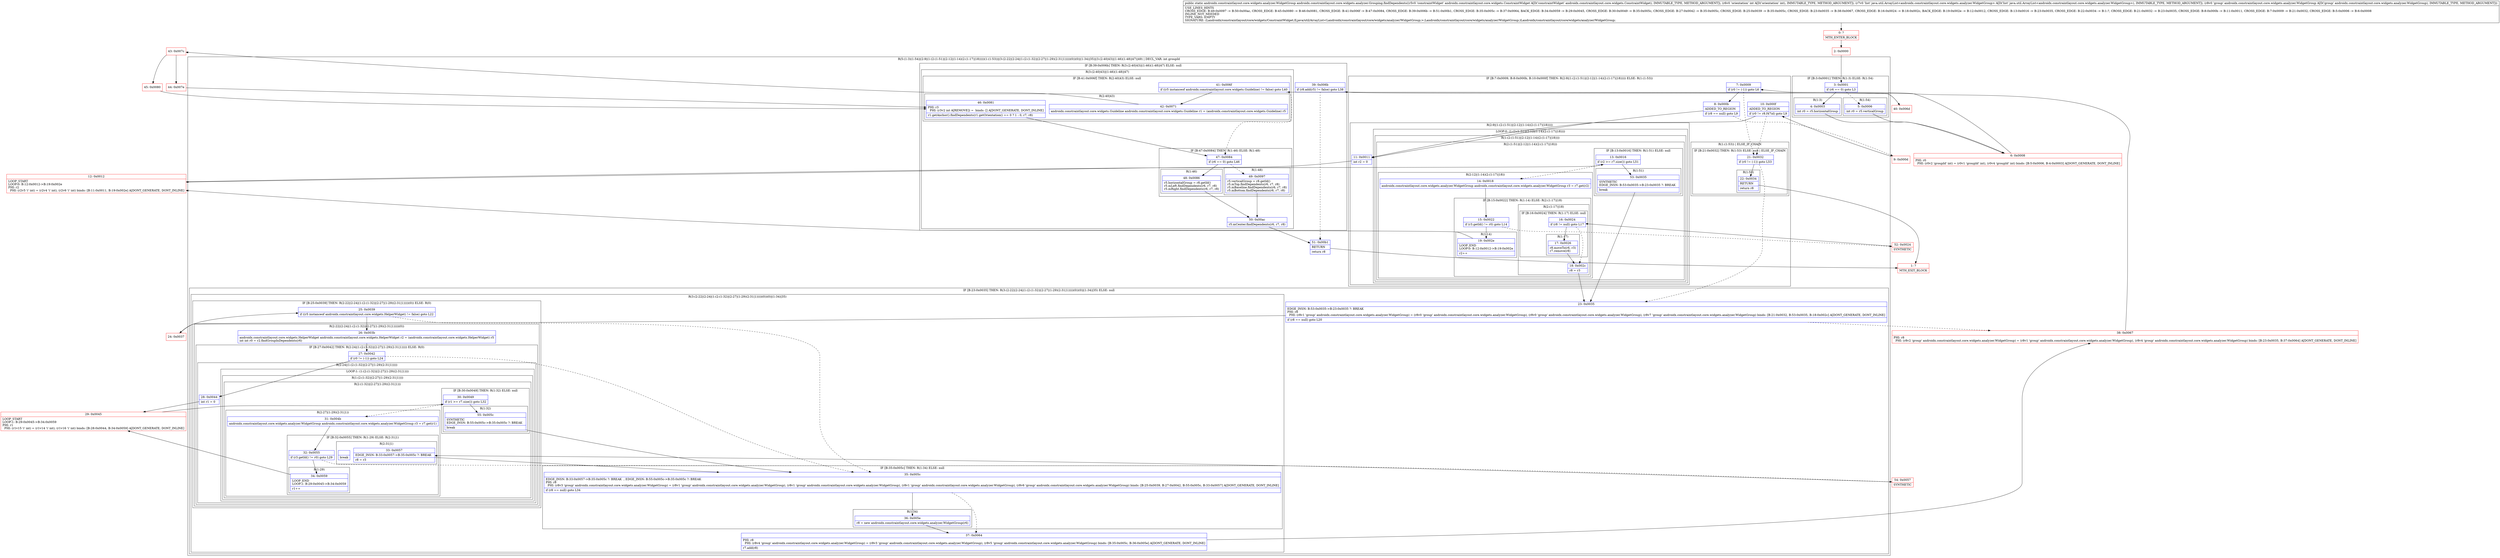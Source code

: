 digraph "CFG forandroidx.constraintlayout.core.widgets.analyzer.Grouping.findDependents(Landroidx\/constraintlayout\/core\/widgets\/ConstraintWidget;ILjava\/util\/ArrayList;Landroidx\/constraintlayout\/core\/widgets\/analyzer\/WidgetGroup;)Landroidx\/constraintlayout\/core\/widgets\/analyzer\/WidgetGroup;" {
subgraph cluster_Region_1339452352 {
label = "R(5:(1:3)(1:54)|(2:9|(1:(2:(1:51)|(2:12|(1:14)(2:(1:17)|18)))))(1:(1:53))|(3:(2:22|(2:24|(1:(2:(1:32)|(2:27|(1:29)(2:31|1)))))(0))(0)|(1:34)|35)|(3:(2:40|43)|(1:46)(1:48)|47)|49) | DECL_VAR: int groupId\l";
node [shape=record,color=blue];
subgraph cluster_IfRegion_1385176557 {
label = "IF [B:3:0x0001] THEN: R(1:3) ELSE: R(1:54)";
node [shape=record,color=blue];
Node_3 [shape=record,label="{3\:\ 0x0001|if (r6 == 0) goto L3\l}"];
subgraph cluster_Region_493987637 {
label = "R(1:3)";
node [shape=record,color=blue];
Node_4 [shape=record,label="{4\:\ 0x0003|int r0 = r5.horizontalGroup\l}"];
}
subgraph cluster_Region_1345706205 {
label = "R(1:54)";
node [shape=record,color=blue];
Node_5 [shape=record,label="{5\:\ 0x0006|int r0 = r5.verticalGroup\l}"];
}
}
subgraph cluster_IfRegion_32450272 {
label = "IF [B:7:0x0009, B:8:0x000b, B:10:0x000f] THEN: R(2:9|(1:(2:(1:51)|(2:12|(1:14)(2:(1:17)|18))))) ELSE: R(1:(1:53))";
node [shape=record,color=blue];
Node_7 [shape=record,label="{7\:\ 0x0009|if (r0 != (\-1)) goto L6\l}"];
Node_8 [shape=record,label="{8\:\ 0x000b|ADDED_TO_REGION\l|if (r8 == null) goto L9\l}"];
Node_10 [shape=record,label="{10\:\ 0x000f|ADDED_TO_REGION\l|if (r0 != r8.f47id) goto L9\l}"];
subgraph cluster_Region_867439613 {
label = "R(2:9|(1:(2:(1:51)|(2:12|(1:14)(2:(1:17)|18)))))";
node [shape=record,color=blue];
Node_11 [shape=record,label="{11\:\ 0x0011|int r2 = 0\l}"];
subgraph cluster_LoopRegion_1943869363 {
label = "LOOP:0: (1:(2:(1:51)|(2:12|(1:14)(2:(1:17)|18))))";
node [shape=record,color=blue];
subgraph cluster_Region_262797923 {
label = "R(1:(2:(1:51)|(2:12|(1:14)(2:(1:17)|18))))";
node [shape=record,color=blue];
subgraph cluster_Region_1568989454 {
label = "R(2:(1:51)|(2:12|(1:14)(2:(1:17)|18)))";
node [shape=record,color=blue];
subgraph cluster_IfRegion_578137570 {
label = "IF [B:13:0x0016] THEN: R(1:51) ELSE: null";
node [shape=record,color=blue];
Node_13 [shape=record,label="{13\:\ 0x0016|if (r2 \>= r7.size()) goto L51\l}"];
subgraph cluster_Region_623117432 {
label = "R(1:51)";
node [shape=record,color=blue];
Node_53 [shape=record,label="{53\:\ 0x0035|SYNTHETIC\lEDGE_INSN: B:53:0x0035\-\>B:23:0x0035 ?: BREAK  \l|break\l}"];
}
}
subgraph cluster_Region_705909798 {
label = "R(2:12|(1:14)(2:(1:17)|18))";
node [shape=record,color=blue];
Node_14 [shape=record,label="{14\:\ 0x0018|androidx.constraintlayout.core.widgets.analyzer.WidgetGroup androidx.constraintlayout.core.widgets.analyzer.WidgetGroup r3 = r7.get(r2)\l}"];
subgraph cluster_IfRegion_967545186 {
label = "IF [B:15:0x0022] THEN: R(1:14) ELSE: R(2:(1:17)|18)";
node [shape=record,color=blue];
Node_15 [shape=record,label="{15\:\ 0x0022|if (r3.getId() != r0) goto L14\l}"];
subgraph cluster_Region_1018979095 {
label = "R(1:14)";
node [shape=record,color=blue];
Node_19 [shape=record,label="{19\:\ 0x002e|LOOP_END\lLOOP:0: B:12:0x0012\-\>B:19:0x002e\l|r2++\l}"];
}
subgraph cluster_Region_1774539294 {
label = "R(2:(1:17)|18)";
node [shape=record,color=blue];
subgraph cluster_IfRegion_1054867424 {
label = "IF [B:16:0x0024] THEN: R(1:17) ELSE: null";
node [shape=record,color=blue];
Node_16 [shape=record,label="{16\:\ 0x0024|if (r8 != null) goto L17\l}"];
subgraph cluster_Region_1724967323 {
label = "R(1:17)";
node [shape=record,color=blue];
Node_17 [shape=record,label="{17\:\ 0x0026|r8.moveTo(r6, r3)\lr7.remove(r8)\l}"];
}
}
Node_18 [shape=record,label="{18\:\ 0x002c|r8 = r3\l}"];
}
}
}
}
}
}
}
subgraph cluster_Region_2120573114 {
label = "R(1:(1:53)) | ELSE_IF_CHAIN\l";
node [shape=record,color=blue];
subgraph cluster_IfRegion_68379369 {
label = "IF [B:21:0x0032] THEN: R(1:53) ELSE: null | ELSE_IF_CHAIN\l";
node [shape=record,color=blue];
Node_21 [shape=record,label="{21\:\ 0x0032|if (r0 != (\-1)) goto L53\l}"];
subgraph cluster_Region_26321367 {
label = "R(1:53)";
node [shape=record,color=blue];
Node_22 [shape=record,label="{22\:\ 0x0034|RETURN\l|return r8\l}"];
}
}
}
}
subgraph cluster_IfRegion_1081110266 {
label = "IF [B:23:0x0035] THEN: R(3:(2:22|(2:24|(1:(2:(1:32)|(2:27|(1:29)(2:31|1)))))(0))(0)|(1:34)|35) ELSE: null";
node [shape=record,color=blue];
Node_23 [shape=record,label="{23\:\ 0x0035|EDGE_INSN: B:53:0x0035\-\>B:23:0x0035 ?: BREAK  \lPHI: r8 \l  PHI: (r8v1 'group' androidx.constraintlayout.core.widgets.analyzer.WidgetGroup) = (r8v0 'group' androidx.constraintlayout.core.widgets.analyzer.WidgetGroup), (r8v0 'group' androidx.constraintlayout.core.widgets.analyzer.WidgetGroup), (r8v7 'group' androidx.constraintlayout.core.widgets.analyzer.WidgetGroup) binds: [B:21:0x0032, B:53:0x0035, B:18:0x002c] A[DONT_GENERATE, DONT_INLINE]\l|if (r8 == null) goto L20\l}"];
subgraph cluster_Region_365278974 {
label = "R(3:(2:22|(2:24|(1:(2:(1:32)|(2:27|(1:29)(2:31|1)))))(0))(0)|(1:34)|35)";
node [shape=record,color=blue];
subgraph cluster_IfRegion_173968005 {
label = "IF [B:25:0x0039] THEN: R(2:22|(2:24|(1:(2:(1:32)|(2:27|(1:29)(2:31|1)))))(0)) ELSE: R(0)";
node [shape=record,color=blue];
Node_25 [shape=record,label="{25\:\ 0x0039|if ((r5 instanceof androidx.constraintlayout.core.widgets.HelperWidget) != false) goto L22\l}"];
subgraph cluster_Region_1699659578 {
label = "R(2:22|(2:24|(1:(2:(1:32)|(2:27|(1:29)(2:31|1)))))(0))";
node [shape=record,color=blue];
Node_26 [shape=record,label="{26\:\ 0x003b|androidx.constraintlayout.core.widgets.HelperWidget androidx.constraintlayout.core.widgets.HelperWidget r2 = (androidx.constraintlayout.core.widgets.HelperWidget) r5\lint int r0 = r2.findGroupInDependents(r6)\l}"];
subgraph cluster_IfRegion_465789054 {
label = "IF [B:27:0x0042] THEN: R(2:24|(1:(2:(1:32)|(2:27|(1:29)(2:31|1))))) ELSE: R(0)";
node [shape=record,color=blue];
Node_27 [shape=record,label="{27\:\ 0x0042|if (r0 != (\-1)) goto L24\l}"];
subgraph cluster_Region_1605337938 {
label = "R(2:24|(1:(2:(1:32)|(2:27|(1:29)(2:31|1)))))";
node [shape=record,color=blue];
Node_28 [shape=record,label="{28\:\ 0x0044|int r1 = 0\l}"];
subgraph cluster_LoopRegion_114101504 {
label = "LOOP:1: (1:(2:(1:32)|(2:27|(1:29)(2:31|1))))";
node [shape=record,color=blue];
subgraph cluster_Region_1158263965 {
label = "R(1:(2:(1:32)|(2:27|(1:29)(2:31|1))))";
node [shape=record,color=blue];
subgraph cluster_Region_2109970564 {
label = "R(2:(1:32)|(2:27|(1:29)(2:31|1)))";
node [shape=record,color=blue];
subgraph cluster_IfRegion_1338513901 {
label = "IF [B:30:0x0049] THEN: R(1:32) ELSE: null";
node [shape=record,color=blue];
Node_30 [shape=record,label="{30\:\ 0x0049|if (r1 \>= r7.size()) goto L32\l}"];
subgraph cluster_Region_53952283 {
label = "R(1:32)";
node [shape=record,color=blue];
Node_55 [shape=record,label="{55\:\ 0x005c|SYNTHETIC\lEDGE_INSN: B:55:0x005c\-\>B:35:0x005c ?: BREAK  \l|break\l}"];
}
}
subgraph cluster_Region_497057532 {
label = "R(2:27|(1:29)(2:31|1))";
node [shape=record,color=blue];
Node_31 [shape=record,label="{31\:\ 0x004b|androidx.constraintlayout.core.widgets.analyzer.WidgetGroup androidx.constraintlayout.core.widgets.analyzer.WidgetGroup r3 = r7.get(r1)\l}"];
subgraph cluster_IfRegion_186332220 {
label = "IF [B:32:0x0055] THEN: R(1:29) ELSE: R(2:31|1)";
node [shape=record,color=blue];
Node_32 [shape=record,label="{32\:\ 0x0055|if (r3.getId() != r0) goto L29\l}"];
subgraph cluster_Region_1334333682 {
label = "R(1:29)";
node [shape=record,color=blue];
Node_34 [shape=record,label="{34\:\ 0x0059|LOOP_END\lLOOP:1: B:29:0x0045\-\>B:34:0x0059\l|r1++\l}"];
}
subgraph cluster_Region_1043778313 {
label = "R(2:31|1)";
node [shape=record,color=blue];
Node_33 [shape=record,label="{33\:\ 0x0057|EDGE_INSN: B:33:0x0057\-\>B:35:0x005c ?: BREAK  \l|r8 = r3\l}"];
Node_InsnContainer_1845266288 [shape=record,label="{|break\l}"];
}
}
}
}
}
}
}
subgraph cluster_Region_1708747534 {
label = "R(0)";
node [shape=record,color=blue];
}
}
}
subgraph cluster_Region_79681673 {
label = "R(0)";
node [shape=record,color=blue];
}
}
subgraph cluster_IfRegion_1045098722 {
label = "IF [B:35:0x005c] THEN: R(1:34) ELSE: null";
node [shape=record,color=blue];
Node_35 [shape=record,label="{35\:\ 0x005c|EDGE_INSN: B:33:0x0057\-\>B:35:0x005c ?: BREAK  , EDGE_INSN: B:55:0x005c\-\>B:35:0x005c ?: BREAK  \lPHI: r8 \l  PHI: (r8v3 'group' androidx.constraintlayout.core.widgets.analyzer.WidgetGroup) = (r8v1 'group' androidx.constraintlayout.core.widgets.analyzer.WidgetGroup), (r8v1 'group' androidx.constraintlayout.core.widgets.analyzer.WidgetGroup), (r8v1 'group' androidx.constraintlayout.core.widgets.analyzer.WidgetGroup), (r8v6 'group' androidx.constraintlayout.core.widgets.analyzer.WidgetGroup) binds: [B:25:0x0039, B:27:0x0042, B:55:0x005c, B:33:0x0057] A[DONT_GENERATE, DONT_INLINE]\l|if (r8 == null) goto L34\l}"];
subgraph cluster_Region_931411804 {
label = "R(1:34)";
node [shape=record,color=blue];
Node_36 [shape=record,label="{36\:\ 0x005e|r8 = new androidx.constraintlayout.core.widgets.analyzer.WidgetGroup(r6)\l}"];
}
}
Node_37 [shape=record,label="{37\:\ 0x0064|PHI: r8 \l  PHI: (r8v4 'group' androidx.constraintlayout.core.widgets.analyzer.WidgetGroup) = (r8v3 'group' androidx.constraintlayout.core.widgets.analyzer.WidgetGroup), (r8v5 'group' androidx.constraintlayout.core.widgets.analyzer.WidgetGroup) binds: [B:35:0x005c, B:36:0x005e] A[DONT_GENERATE, DONT_INLINE]\l|r7.add(r8)\l}"];
}
}
subgraph cluster_IfRegion_430681017 {
label = "IF [B:39:0x006b] THEN: R(3:(2:40|43)|(1:46)(1:48)|47) ELSE: null";
node [shape=record,color=blue];
Node_39 [shape=record,label="{39\:\ 0x006b|if (r8.add(r5) != false) goto L38\l}"];
subgraph cluster_Region_1663718293 {
label = "R(3:(2:40|43)|(1:46)(1:48)|47)";
node [shape=record,color=blue];
subgraph cluster_IfRegion_177107698 {
label = "IF [B:41:0x006f] THEN: R(2:40|43) ELSE: null";
node [shape=record,color=blue];
Node_41 [shape=record,label="{41\:\ 0x006f|if ((r5 instanceof androidx.constraintlayout.core.widgets.Guideline) != false) goto L40\l}"];
subgraph cluster_Region_1083346523 {
label = "R(2:40|43)";
node [shape=record,color=blue];
Node_42 [shape=record,label="{42\:\ 0x0071|androidx.constraintlayout.core.widgets.Guideline androidx.constraintlayout.core.widgets.Guideline r1 = (androidx.constraintlayout.core.widgets.Guideline) r5\l}"];
Node_46 [shape=record,label="{46\:\ 0x0081|PHI: r3 \l  PHI: (r3v2 int A[REMOVE]) =  binds: [] A[DONT_GENERATE, DONT_INLINE]\l|r1.getAnchor().findDependents(r1.getOrientation() == 0 ? 1 : 0, r7, r8)\l}"];
}
}
subgraph cluster_IfRegion_480680488 {
label = "IF [B:47:0x0084] THEN: R(1:46) ELSE: R(1:48)";
node [shape=record,color=blue];
Node_47 [shape=record,label="{47\:\ 0x0084|if (r6 == 0) goto L46\l}"];
subgraph cluster_Region_1486097510 {
label = "R(1:46)";
node [shape=record,color=blue];
Node_48 [shape=record,label="{48\:\ 0x0086|r5.horizontalGroup = r8.getId()\lr5.mLeft.findDependents(r6, r7, r8)\lr5.mRight.findDependents(r6, r7, r8)\l}"];
}
subgraph cluster_Region_1762875930 {
label = "R(1:48)";
node [shape=record,color=blue];
Node_49 [shape=record,label="{49\:\ 0x0097|r5.verticalGroup = r8.getId()\lr5.mTop.findDependents(r6, r7, r8)\lr5.mBaseline.findDependents(r6, r7, r8)\lr5.mBottom.findDependents(r6, r7, r8)\l}"];
}
}
Node_50 [shape=record,label="{50\:\ 0x00ac|r5.mCenter.findDependents(r6, r7, r8)\l}"];
}
}
Node_51 [shape=record,label="{51\:\ 0x00b1|RETURN\l|return r8\l}"];
}
Node_0 [shape=record,color=red,label="{0\:\ ?|MTH_ENTER_BLOCK\l}"];
Node_2 [shape=record,color=red,label="{2\:\ 0x0000}"];
Node_6 [shape=record,color=red,label="{6\:\ 0x0008|PHI: r0 \l  PHI: (r0v2 'groupId' int) = (r0v1 'groupId' int), (r0v4 'groupId' int) binds: [B:5:0x0006, B:4:0x0003] A[DONT_GENERATE, DONT_INLINE]\l}"];
Node_9 [shape=record,color=red,label="{9\:\ 0x000d}"];
Node_12 [shape=record,color=red,label="{12\:\ 0x0012|LOOP_START\lLOOP:0: B:12:0x0012\-\>B:19:0x002e\lPHI: r2 \l  PHI: (r2v5 'i' int) = (r2v4 'i' int), (r2v6 'i' int) binds: [B:11:0x0011, B:19:0x002e] A[DONT_GENERATE, DONT_INLINE]\l}"];
Node_52 [shape=record,color=red,label="{52\:\ 0x0024|SYNTHETIC\l}"];
Node_24 [shape=record,color=red,label="{24\:\ 0x0037}"];
Node_29 [shape=record,color=red,label="{29\:\ 0x0045|LOOP_START\lLOOP:1: B:29:0x0045\-\>B:34:0x0059\lPHI: r1 \l  PHI: (r1v15 'i' int) = (r1v14 'i' int), (r1v16 'i' int) binds: [B:28:0x0044, B:34:0x0059] A[DONT_GENERATE, DONT_INLINE]\l}"];
Node_54 [shape=record,color=red,label="{54\:\ 0x0057|SYNTHETIC\l}"];
Node_38 [shape=record,color=red,label="{38\:\ 0x0067|PHI: r8 \l  PHI: (r8v2 'group' androidx.constraintlayout.core.widgets.analyzer.WidgetGroup) = (r8v1 'group' androidx.constraintlayout.core.widgets.analyzer.WidgetGroup), (r8v4 'group' androidx.constraintlayout.core.widgets.analyzer.WidgetGroup) binds: [B:23:0x0035, B:37:0x0064] A[DONT_GENERATE, DONT_INLINE]\l}"];
Node_40 [shape=record,color=red,label="{40\:\ 0x006d}"];
Node_43 [shape=record,color=red,label="{43\:\ 0x007c}"];
Node_44 [shape=record,color=red,label="{44\:\ 0x007e}"];
Node_45 [shape=record,color=red,label="{45\:\ 0x0080}"];
Node_1 [shape=record,color=red,label="{1\:\ ?|MTH_EXIT_BLOCK\l}"];
MethodNode[shape=record,label="{public static androidx.constraintlayout.core.widgets.analyzer.WidgetGroup androidx.constraintlayout.core.widgets.analyzer.Grouping.findDependents((r5v0 'constraintWidget' androidx.constraintlayout.core.widgets.ConstraintWidget A[D('constraintWidget' androidx.constraintlayout.core.widgets.ConstraintWidget), IMMUTABLE_TYPE, METHOD_ARGUMENT]), (r6v0 'orientation' int A[D('orientation' int), IMMUTABLE_TYPE, METHOD_ARGUMENT]), (r7v0 'list' java.util.ArrayList\<androidx.constraintlayout.core.widgets.analyzer.WidgetGroup\> A[D('list' java.util.ArrayList\<androidx.constraintlayout.core.widgets.analyzer.WidgetGroup\>), IMMUTABLE_TYPE, METHOD_ARGUMENT]), (r8v0 'group' androidx.constraintlayout.core.widgets.analyzer.WidgetGroup A[D('group' androidx.constraintlayout.core.widgets.analyzer.WidgetGroup), IMMUTABLE_TYPE, METHOD_ARGUMENT]))  | USE_LINES_HINTS\lCROSS_EDGE: B:49:0x0097 \-\> B:50:0x00ac, CROSS_EDGE: B:45:0x0080 \-\> B:46:0x0081, CROSS_EDGE: B:41:0x006f \-\> B:47:0x0084, CROSS_EDGE: B:39:0x006b \-\> B:51:0x00b1, CROSS_EDGE: B:35:0x005c \-\> B:37:0x0064, BACK_EDGE: B:34:0x0059 \-\> B:29:0x0045, CROSS_EDGE: B:30:0x0049 \-\> B:35:0x005c, CROSS_EDGE: B:27:0x0042 \-\> B:35:0x005c, CROSS_EDGE: B:25:0x0039 \-\> B:35:0x005c, CROSS_EDGE: B:23:0x0035 \-\> B:38:0x0067, CROSS_EDGE: B:16:0x0024 \-\> B:18:0x002c, BACK_EDGE: B:19:0x002e \-\> B:12:0x0012, CROSS_EDGE: B:13:0x0016 \-\> B:23:0x0035, CROSS_EDGE: B:22:0x0034 \-\> B:1:?, CROSS_EDGE: B:21:0x0032 \-\> B:23:0x0035, CROSS_EDGE: B:8:0x000b \-\> B:11:0x0011, CROSS_EDGE: B:7:0x0009 \-\> B:21:0x0032, CROSS_EDGE: B:5:0x0006 \-\> B:6:0x0008\lINLINE_NOT_NEEDED\lTYPE_VARS: EMPTY\lSIGNATURE: (Landroidx\/constraintlayout\/core\/widgets\/ConstraintWidget;ILjava\/util\/ArrayList\<Landroidx\/constraintlayout\/core\/widgets\/analyzer\/WidgetGroup;\>;Landroidx\/constraintlayout\/core\/widgets\/analyzer\/WidgetGroup;)Landroidx\/constraintlayout\/core\/widgets\/analyzer\/WidgetGroup;\l}"];
MethodNode -> Node_0;Node_3 -> Node_4;
Node_3 -> Node_5[style=dashed];
Node_4 -> Node_6;
Node_5 -> Node_6;
Node_7 -> Node_8;
Node_7 -> Node_21[style=dashed];
Node_8 -> Node_9[style=dashed];
Node_8 -> Node_11;
Node_10 -> Node_11;
Node_10 -> Node_21[style=dashed];
Node_11 -> Node_12;
Node_13 -> Node_14[style=dashed];
Node_13 -> Node_53;
Node_53 -> Node_23;
Node_14 -> Node_15;
Node_15 -> Node_19;
Node_15 -> Node_52[style=dashed];
Node_19 -> Node_12;
Node_16 -> Node_17;
Node_16 -> Node_18[style=dashed];
Node_17 -> Node_18;
Node_18 -> Node_23;
Node_21 -> Node_22;
Node_21 -> Node_23[style=dashed];
Node_22 -> Node_1;
Node_23 -> Node_24;
Node_23 -> Node_38[style=dashed];
Node_25 -> Node_26;
Node_25 -> Node_35[style=dashed];
Node_26 -> Node_27;
Node_27 -> Node_28;
Node_27 -> Node_35[style=dashed];
Node_28 -> Node_29;
Node_30 -> Node_31[style=dashed];
Node_30 -> Node_55;
Node_55 -> Node_35;
Node_31 -> Node_32;
Node_32 -> Node_34;
Node_32 -> Node_54[style=dashed];
Node_34 -> Node_29;
Node_33 -> Node_35;
Node_35 -> Node_36;
Node_35 -> Node_37[style=dashed];
Node_36 -> Node_37;
Node_37 -> Node_38;
Node_39 -> Node_40;
Node_39 -> Node_51[style=dashed];
Node_41 -> Node_42;
Node_41 -> Node_47[style=dashed];
Node_42 -> Node_43;
Node_46 -> Node_47;
Node_47 -> Node_48;
Node_47 -> Node_49[style=dashed];
Node_48 -> Node_50;
Node_49 -> Node_50;
Node_50 -> Node_51;
Node_51 -> Node_1;
Node_0 -> Node_2;
Node_2 -> Node_3;
Node_6 -> Node_7;
Node_9 -> Node_10;
Node_12 -> Node_13;
Node_52 -> Node_16;
Node_24 -> Node_25;
Node_29 -> Node_30;
Node_54 -> Node_33;
Node_38 -> Node_39;
Node_40 -> Node_41;
Node_43 -> Node_44;
Node_43 -> Node_45;
Node_44 -> Node_46;
Node_45 -> Node_46;
}

